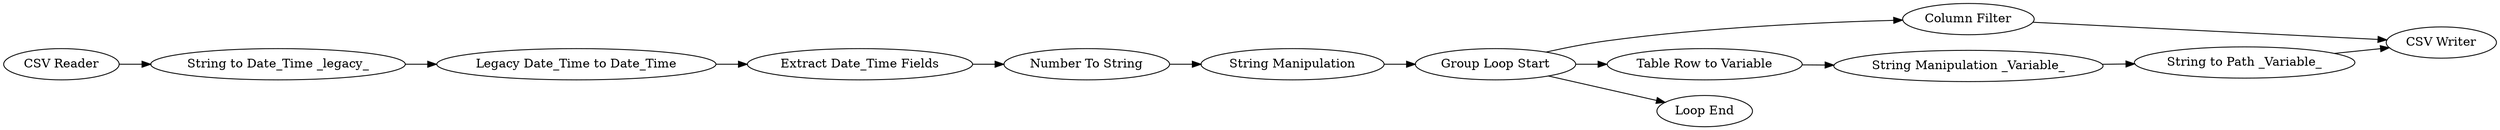 digraph {
	17 -> 15
	7 -> 8
	10 -> 9
	3 -> 7
	14 -> 17
	8 -> 10
	11 -> 19
	9 -> 11
	13 -> 14
	11 -> 18
	19 -> 15
	11 -> 13
	1 -> 3
	13 [label="Table Row to Variable"]
	1 [label="CSV Reader"]
	7 [label="Legacy Date_Time to Date_Time"]
	9 [label="String Manipulation"]
	11 [label="Group Loop Start"]
	18 [label="Loop End"]
	8 [label="Extract Date_Time Fields"]
	15 [label="CSV Writer"]
	14 [label="String Manipulation _Variable_"]
	17 [label="String to Path _Variable_"]
	3 [label="String to Date_Time _legacy_"]
	10 [label="Number To String"]
	19 [label="Column Filter"]
	rankdir=LR
}
